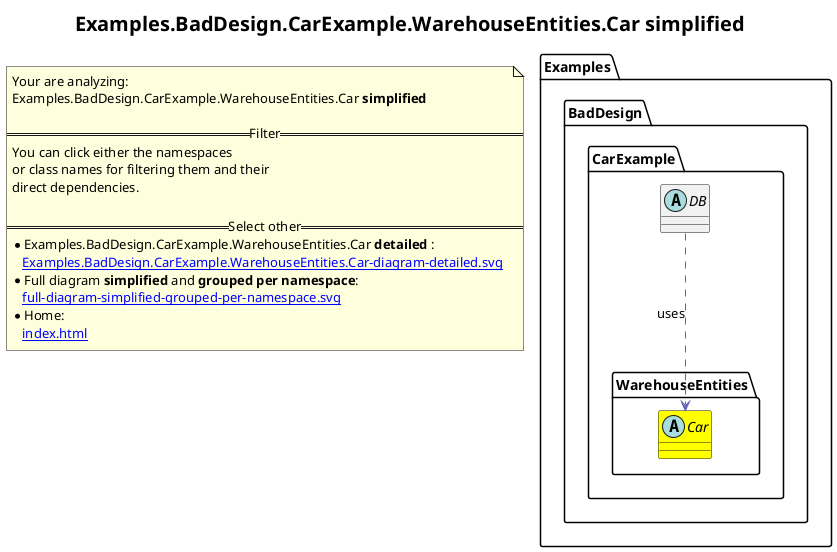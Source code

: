 @startuml
skinparam linetype ortho
title <size:20>Examples.BadDesign.CarExample.WarehouseEntities.Car **simplified** </size>
note "Your are analyzing:\nExamples.BadDesign.CarExample.WarehouseEntities.Car **simplified** \n\n==Filter==\nYou can click either the namespaces \nor class names for filtering them and their\ndirect dependencies.\n\n==Select other==\n* Examples.BadDesign.CarExample.WarehouseEntities.Car **detailed** :\n   [[Examples.BadDesign.CarExample.WarehouseEntities.Car-diagram-detailed.svg]]\n* Full diagram **simplified** and **grouped per namespace**:\n   [[full-diagram-simplified-grouped-per-namespace.svg]]\n* Home:\n   [[index.html]]" as FloatingNote
    abstract class Examples.BadDesign.CarExample.DB [[Examples.BadDesign.CarExample.DB-diagram-simplified.svg]]  {
    }
      abstract class Examples.BadDesign.CarExample.WarehouseEntities.Car [[Examples.BadDesign.CarExample.WarehouseEntities.Car-diagram-simplified.svg]] #yellow {
      }
 ' *************************************** 
 ' *************************************** 
 ' *************************************** 
' Class relations extracted from namespace:
' Examples.BadDesign.CarExample
Examples.BadDesign.CarExample.DB .[#6060BB].> Examples.BadDesign.CarExample.WarehouseEntities.Car  : uses 
' Class relations extracted from namespace:
' Examples.BadDesign.CarExample.WarehouseEntities
@enduml